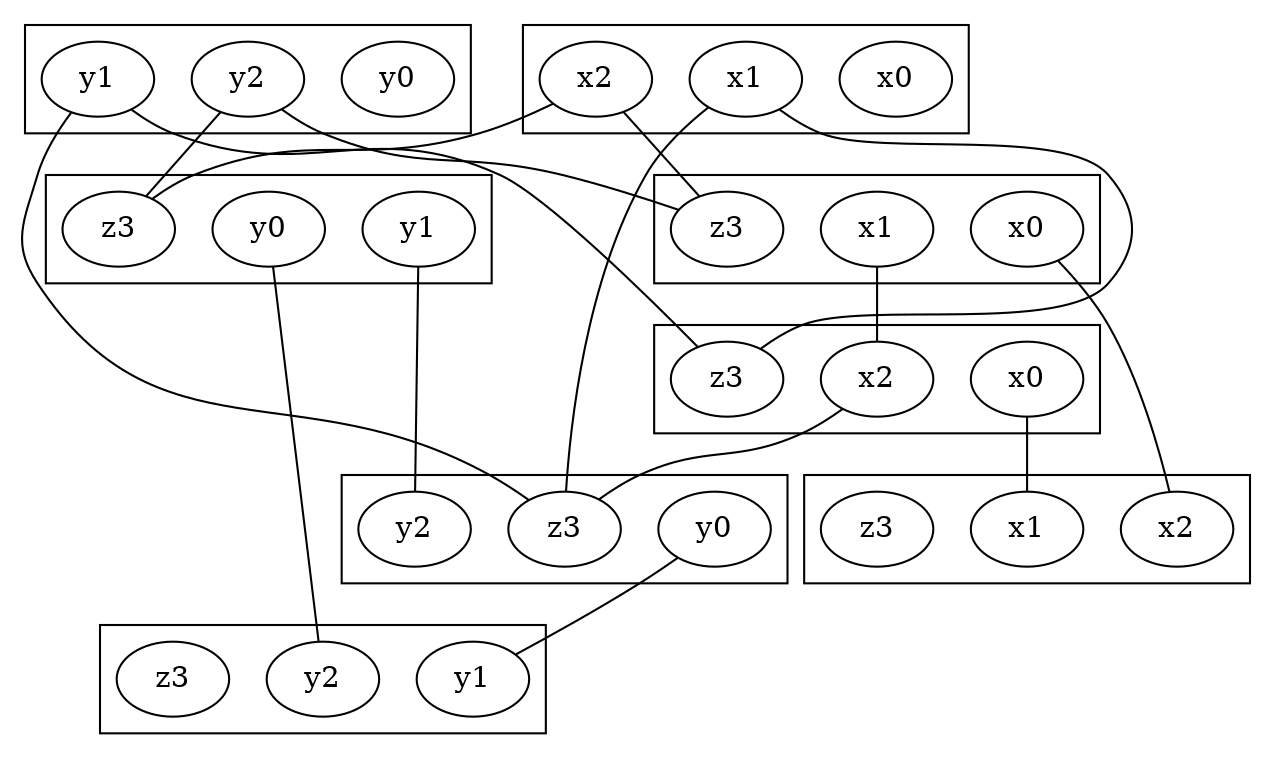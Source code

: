 graph G {
    // x3 == y3 == z3

    subgraph cluster_xno0 {
        x1no0[label=x1];
        x2no0[label=x2];
        x3no0[label=z3];
    }
    
    subgraph cluster_xno1 {
        x0no1[label=x0];
        x2no1[label=x2];
        x3no1[label=z3];
    }
    
    subgraph cluster_xno2 {
        x0no2[label=x0];
        x1no2[label=x1];
        x3no2[label=z3];
    }
    
    subgraph cluster_xno3 {
        x0no3[label=x0];
        x1no3[label=x1];
        x2no3[label=x2];
    }
    
    x0no1 -- x1no0;
    x0no2 -- x2no0;
    // x0no3 -- x3no0;
    
    x1no2 -- x2no1;
    x1no3 -- x3no1;
    
    x2no3 -- x3no2;

    
    subgraph cluster_yno0 {
        y1no0[label=y1];
        y2no0[label=y2];
        y3no0[label=z3];
    }
    
    subgraph cluster_yno1 {
        y0no1[label=y0];
        y2no1[label=y2];
        y3no1[label=z3];
    }
    
    subgraph cluster_yno2 {
        y0no2[label=y0];
        y1no2[label=y1];
        y3no2[label=z3];
    }
    
    subgraph cluster_yno3 {
        y0no3[label=y0];
        y1no3[label=y1];
        y2no3[label=y2];
    }
    
    y0no1 -- y1no0;
    y0no2 -- y2no0;
    // y0no3 -- y3no0;
    
    y1no2 -- y2no1;
    y1no3 -- y3no1;
    
    y2no3 -- y3no2;

    
    // x0no1 -- y3no1;
    x2no1 -- y3no1;
    
    // x0no3 -- y3no0;
    x1no3 -- y3no1;
    x2no3 -- y3no2;
    
    
    // y0no3 -- x3no0;
    y1no3 -- x3no1;
    y2no3 -- x3no2;
    
}

